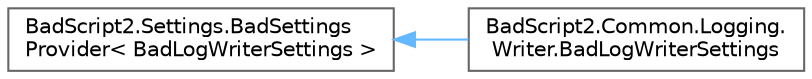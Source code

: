 digraph "Graphical Class Hierarchy"
{
 // LATEX_PDF_SIZE
  bgcolor="transparent";
  edge [fontname=Helvetica,fontsize=10,labelfontname=Helvetica,labelfontsize=10];
  node [fontname=Helvetica,fontsize=10,shape=box,height=0.2,width=0.4];
  rankdir="LR";
  Node0 [id="Node000000",label="BadScript2.Settings.BadSettings\lProvider\< BadLogWriterSettings \>",height=0.2,width=0.4,color="grey40", fillcolor="white", style="filled",URL="$class_bad_script2_1_1_settings_1_1_bad_settings_provider.html",tooltip=" "];
  Node0 -> Node1 [id="edge306_Node000000_Node000001",dir="back",color="steelblue1",style="solid",tooltip=" "];
  Node1 [id="Node000001",label="BadScript2.Common.Logging.\lWriter.BadLogWriterSettings",height=0.2,width=0.4,color="grey40", fillcolor="white", style="filled",URL="$class_bad_script2_1_1_common_1_1_logging_1_1_writer_1_1_bad_log_writer_settings.html",tooltip="Contains settings for all log writers."];
}
